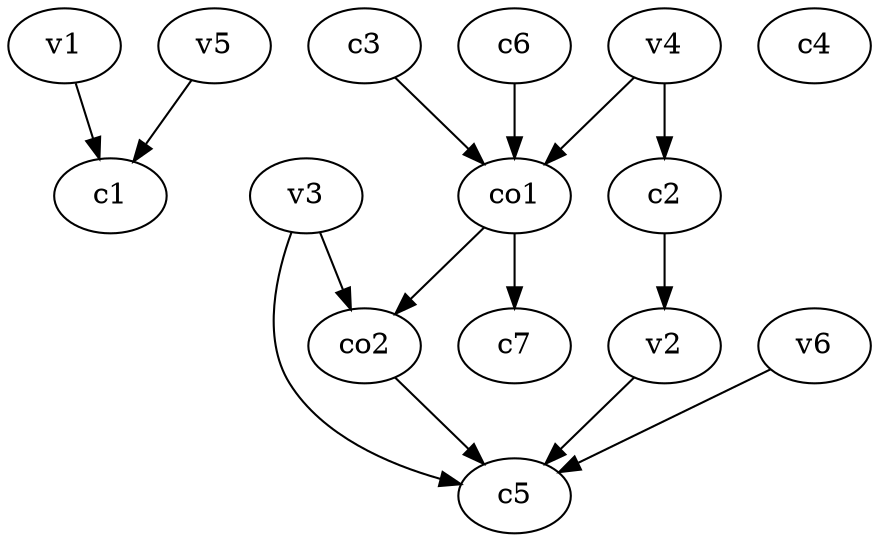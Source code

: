 strict digraph  {
c1;
c2;
c3;
c4;
c5;
c6;
c7;
v1;
v2;
v3;
v4;
v5;
v6;
co1;
co2;
c2 -> v2  [weight=1];
c3 -> co1  [weight=1];
c6 -> co1  [weight=1];
v1 -> c1  [weight=1];
v2 -> c5  [weight=1];
v3 -> c5  [weight=1];
v3 -> co2  [weight=1];
v4 -> c2  [weight=1];
v4 -> co1  [weight=1];
v5 -> c1  [weight=1];
v6 -> c5  [weight=1];
co1 -> c7  [weight=1];
co1 -> co2  [weight=1];
co2 -> c5  [weight=1];
}
